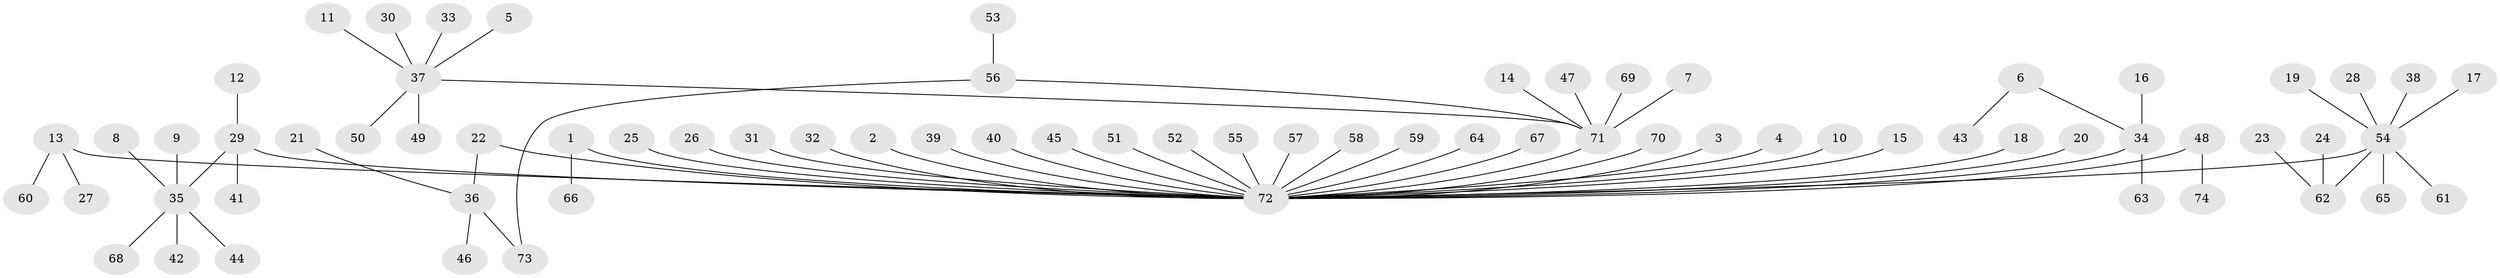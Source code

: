// original degree distribution, {2: 0.16083916083916083, 33: 0.006993006993006993, 6: 0.013986013986013986, 5: 0.02097902097902098, 9: 0.013986013986013986, 3: 0.08391608391608392, 1: 0.6573426573426573, 10: 0.006993006993006993, 4: 0.027972027972027972, 8: 0.006993006993006993}
// Generated by graph-tools (version 1.1) at 2025/01/03/09/25 03:01:51]
// undirected, 74 vertices, 74 edges
graph export_dot {
graph [start="1"]
  node [color=gray90,style=filled];
  1;
  2;
  3;
  4;
  5;
  6;
  7;
  8;
  9;
  10;
  11;
  12;
  13;
  14;
  15;
  16;
  17;
  18;
  19;
  20;
  21;
  22;
  23;
  24;
  25;
  26;
  27;
  28;
  29;
  30;
  31;
  32;
  33;
  34;
  35;
  36;
  37;
  38;
  39;
  40;
  41;
  42;
  43;
  44;
  45;
  46;
  47;
  48;
  49;
  50;
  51;
  52;
  53;
  54;
  55;
  56;
  57;
  58;
  59;
  60;
  61;
  62;
  63;
  64;
  65;
  66;
  67;
  68;
  69;
  70;
  71;
  72;
  73;
  74;
  1 -- 66 [weight=1.0];
  1 -- 72 [weight=1.0];
  2 -- 72 [weight=1.0];
  3 -- 72 [weight=1.0];
  4 -- 72 [weight=1.0];
  5 -- 37 [weight=1.0];
  6 -- 34 [weight=1.0];
  6 -- 43 [weight=1.0];
  7 -- 71 [weight=1.0];
  8 -- 35 [weight=1.0];
  9 -- 35 [weight=1.0];
  10 -- 72 [weight=1.0];
  11 -- 37 [weight=1.0];
  12 -- 29 [weight=1.0];
  13 -- 27 [weight=1.0];
  13 -- 60 [weight=1.0];
  13 -- 72 [weight=1.0];
  14 -- 71 [weight=1.0];
  15 -- 72 [weight=1.0];
  16 -- 34 [weight=1.0];
  17 -- 54 [weight=1.0];
  18 -- 72 [weight=1.0];
  19 -- 54 [weight=1.0];
  20 -- 72 [weight=1.0];
  21 -- 36 [weight=1.0];
  22 -- 36 [weight=1.0];
  22 -- 72 [weight=2.0];
  23 -- 62 [weight=1.0];
  24 -- 62 [weight=1.0];
  25 -- 72 [weight=1.0];
  26 -- 72 [weight=1.0];
  28 -- 54 [weight=1.0];
  29 -- 35 [weight=1.0];
  29 -- 41 [weight=1.0];
  29 -- 72 [weight=1.0];
  30 -- 37 [weight=1.0];
  31 -- 72 [weight=1.0];
  32 -- 72 [weight=1.0];
  33 -- 37 [weight=1.0];
  34 -- 63 [weight=1.0];
  34 -- 72 [weight=1.0];
  35 -- 42 [weight=1.0];
  35 -- 44 [weight=1.0];
  35 -- 68 [weight=1.0];
  36 -- 46 [weight=1.0];
  36 -- 73 [weight=1.0];
  37 -- 49 [weight=1.0];
  37 -- 50 [weight=1.0];
  37 -- 71 [weight=1.0];
  38 -- 54 [weight=1.0];
  39 -- 72 [weight=1.0];
  40 -- 72 [weight=1.0];
  45 -- 72 [weight=1.0];
  47 -- 71 [weight=1.0];
  48 -- 72 [weight=1.0];
  48 -- 74 [weight=1.0];
  51 -- 72 [weight=1.0];
  52 -- 72 [weight=1.0];
  53 -- 56 [weight=1.0];
  54 -- 61 [weight=1.0];
  54 -- 62 [weight=1.0];
  54 -- 65 [weight=1.0];
  54 -- 72 [weight=1.0];
  55 -- 72 [weight=1.0];
  56 -- 71 [weight=1.0];
  56 -- 73 [weight=1.0];
  57 -- 72 [weight=1.0];
  58 -- 72 [weight=1.0];
  59 -- 72 [weight=1.0];
  64 -- 72 [weight=1.0];
  67 -- 72 [weight=1.0];
  69 -- 71 [weight=1.0];
  70 -- 72 [weight=1.0];
  71 -- 72 [weight=1.0];
}
